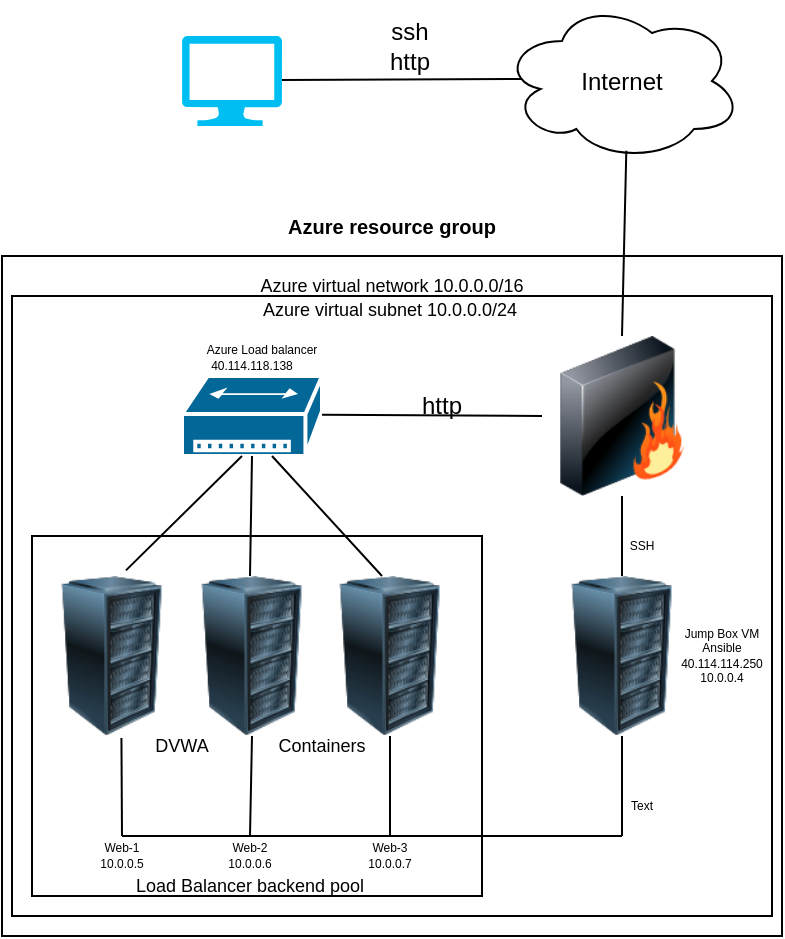 <mxfile version="17.4.6" type="device"><diagram id="6a731a19-8d31-9384-78a2-239565b7b9f0" name="Page-1"><mxGraphModel dx="782" dy="460" grid="1" gridSize="10" guides="1" tooltips="1" connect="1" arrows="1" fold="1" page="1" pageScale="1" pageWidth="827" pageHeight="1169" background="none" math="0" shadow="0"><root><mxCell id="0"/><mxCell id="1" parent="0"/><mxCell id="k8QfAiEhPIadW6p4cn1u-2297" value="" style="rounded=0;whiteSpace=wrap;html=1;fontSize=9;" parent="1" vertex="1"><mxGeometry x="180" y="190" width="390" height="340" as="geometry"/></mxCell><mxCell id="k8QfAiEhPIadW6p4cn1u-2296" value="" style="rounded=0;whiteSpace=wrap;html=1;fontSize=9;" parent="1" vertex="1"><mxGeometry x="185" y="210" width="380" height="310" as="geometry"/></mxCell><mxCell id="k8QfAiEhPIadW6p4cn1u-2294" value="" style="rounded=0;whiteSpace=wrap;html=1;fontSize=9;" parent="1" vertex="1"><mxGeometry x="195" y="330" width="225" height="180" as="geometry"/></mxCell><mxCell id="k8QfAiEhPIadW6p4cn1u-2257" value="" style="verticalLabelPosition=bottom;html=1;verticalAlign=top;align=center;strokeColor=none;fillColor=#00BEF2;shape=mxgraph.azure.computer;pointerEvents=1;" parent="1" vertex="1"><mxGeometry x="270" y="80" width="50" height="45" as="geometry"/></mxCell><mxCell id="k8QfAiEhPIadW6p4cn1u-2258" value="" style="ellipse;shape=cloud;whiteSpace=wrap;html=1;" parent="1" vertex="1"><mxGeometry x="430" y="62.5" width="120" height="80" as="geometry"/></mxCell><mxCell id="k8QfAiEhPIadW6p4cn1u-2259" value="" style="endArrow=none;html=1;rounded=0;" parent="1" edge="1"><mxGeometry width="50" height="50" relative="1" as="geometry"><mxPoint x="320" y="102" as="sourcePoint"/><mxPoint x="440" y="101.5" as="targetPoint"/></mxGeometry></mxCell><mxCell id="k8QfAiEhPIadW6p4cn1u-2260" value="ssh&lt;br&gt;http" style="text;html=1;strokeColor=none;fillColor=none;align=center;verticalAlign=middle;whiteSpace=wrap;rounded=0;" parent="1" vertex="1"><mxGeometry x="354" y="70" width="60" height="30" as="geometry"/></mxCell><mxCell id="k8QfAiEhPIadW6p4cn1u-2262" value="Internet" style="text;html=1;strokeColor=none;fillColor=none;align=center;verticalAlign=middle;whiteSpace=wrap;rounded=0;" parent="1" vertex="1"><mxGeometry x="460" y="87.5" width="60" height="30" as="geometry"/></mxCell><mxCell id="k8QfAiEhPIadW6p4cn1u-2263" value="" style="image;html=1;image=img/lib/clip_art/networking/Firewall_128x128.png" parent="1" vertex="1"><mxGeometry x="450" y="230" width="80" height="80" as="geometry"/></mxCell><mxCell id="k8QfAiEhPIadW6p4cn1u-2264" value="" style="shape=mxgraph.cisco.hubs_and_gateways.small_hub;sketch=0;html=1;pointerEvents=1;dashed=0;fillColor=#036897;strokeColor=#ffffff;strokeWidth=2;verticalLabelPosition=bottom;verticalAlign=top;align=center;outlineConnect=0;" parent="1" vertex="1"><mxGeometry x="270" y="250" width="70" height="40" as="geometry"/></mxCell><mxCell id="k8QfAiEhPIadW6p4cn1u-2265" value="" style="endArrow=none;html=1;rounded=0;entryX=0;entryY=0.5;entryDx=0;entryDy=0;" parent="1" target="k8QfAiEhPIadW6p4cn1u-2263" edge="1"><mxGeometry width="50" height="50" relative="1" as="geometry"><mxPoint x="340" y="269.33" as="sourcePoint"/><mxPoint x="450" y="380" as="targetPoint"/></mxGeometry></mxCell><mxCell id="k8QfAiEhPIadW6p4cn1u-2266" value="http" style="text;html=1;strokeColor=none;fillColor=none;align=center;verticalAlign=middle;whiteSpace=wrap;rounded=0;" parent="1" vertex="1"><mxGeometry x="370" y="250" width="60" height="30" as="geometry"/></mxCell><mxCell id="k8QfAiEhPIadW6p4cn1u-2267" value="&lt;font style=&quot;font-size: 6px&quot;&gt;Azure Load balancer&lt;/font&gt;" style="text;html=1;strokeColor=none;fillColor=none;align=center;verticalAlign=middle;whiteSpace=wrap;rounded=0;" parent="1" vertex="1"><mxGeometry x="280" y="220" width="60" height="30" as="geometry"/></mxCell><mxCell id="k8QfAiEhPIadW6p4cn1u-2268" value="40.114.118.138" style="text;html=1;strokeColor=none;fillColor=none;align=center;verticalAlign=middle;whiteSpace=wrap;rounded=0;fontSize=6;" parent="1" vertex="1"><mxGeometry x="275" y="230" width="60" height="30" as="geometry"/></mxCell><mxCell id="k8QfAiEhPIadW6p4cn1u-2269" value="" style="image;html=1;image=img/lib/clip_art/computers/Server_Rack_128x128.png;fontSize=6;" parent="1" vertex="1"><mxGeometry x="265" y="350" width="80" height="80" as="geometry"/></mxCell><mxCell id="k8QfAiEhPIadW6p4cn1u-2270" value="" style="image;html=1;image=img/lib/clip_art/computers/Server_Rack_128x128.png;fontSize=6;" parent="1" vertex="1"><mxGeometry x="334" y="350" width="80" height="80" as="geometry"/></mxCell><mxCell id="k8QfAiEhPIadW6p4cn1u-2271" value="" style="image;html=1;image=img/lib/clip_art/computers/Server_Rack_128x128.png;fontSize=6;" parent="1" vertex="1"><mxGeometry x="195" y="350" width="80" height="80" as="geometry"/></mxCell><mxCell id="k8QfAiEhPIadW6p4cn1u-2272" value="" style="endArrow=none;html=1;rounded=0;fontSize=6;exitX=0.587;exitY=-0.035;exitDx=0;exitDy=0;exitPerimeter=0;" parent="1" source="k8QfAiEhPIadW6p4cn1u-2271" edge="1"><mxGeometry width="50" height="50" relative="1" as="geometry"><mxPoint x="250" y="340" as="sourcePoint"/><mxPoint x="300" y="290" as="targetPoint"/></mxGeometry></mxCell><mxCell id="k8QfAiEhPIadW6p4cn1u-2273" value="" style="endArrow=none;html=1;rounded=0;fontSize=6;entryX=0.5;entryY=1;entryDx=0;entryDy=0;entryPerimeter=0;" parent="1" target="k8QfAiEhPIadW6p4cn1u-2264" edge="1"><mxGeometry width="50" height="50" relative="1" as="geometry"><mxPoint x="304" y="350" as="sourcePoint"/><mxPoint x="354" y="300" as="targetPoint"/></mxGeometry></mxCell><mxCell id="k8QfAiEhPIadW6p4cn1u-2274" value="" style="endArrow=none;html=1;rounded=0;fontSize=6;" parent="1" edge="1"><mxGeometry width="50" height="50" relative="1" as="geometry"><mxPoint x="370" y="350" as="sourcePoint"/><mxPoint x="315" y="290" as="targetPoint"/></mxGeometry></mxCell><mxCell id="k8QfAiEhPIadW6p4cn1u-2275" value="" style="endArrow=none;html=1;rounded=0;fontSize=6;" parent="1" edge="1"><mxGeometry width="50" height="50" relative="1" as="geometry"><mxPoint x="240" y="480" as="sourcePoint"/><mxPoint x="490" y="480" as="targetPoint"/></mxGeometry></mxCell><mxCell id="k8QfAiEhPIadW6p4cn1u-2276" value="" style="image;html=1;image=img/lib/clip_art/computers/Server_Rack_128x128.png;fontSize=6;" parent="1" vertex="1"><mxGeometry x="450" y="350" width="80" height="80" as="geometry"/></mxCell><mxCell id="k8QfAiEhPIadW6p4cn1u-2277" value="" style="endArrow=none;html=1;rounded=0;fontSize=6;" parent="1" target="k8QfAiEhPIadW6p4cn1u-2276" edge="1"><mxGeometry width="50" height="50" relative="1" as="geometry"><mxPoint x="490" y="480" as="sourcePoint"/><mxPoint x="540" y="430" as="targetPoint"/></mxGeometry></mxCell><mxCell id="k8QfAiEhPIadW6p4cn1u-2278" value="" style="endArrow=none;html=1;rounded=0;fontSize=6;entryX=0.5;entryY=1;entryDx=0;entryDy=0;" parent="1" target="k8QfAiEhPIadW6p4cn1u-2263" edge="1"><mxGeometry width="50" height="50" relative="1" as="geometry"><mxPoint x="490" y="350" as="sourcePoint"/><mxPoint x="540" y="300" as="targetPoint"/></mxGeometry></mxCell><mxCell id="k8QfAiEhPIadW6p4cn1u-2279" value="" style="endArrow=none;html=1;rounded=0;fontSize=6;entryX=0.518;entryY=0.936;entryDx=0;entryDy=0;entryPerimeter=0;exitX=0.5;exitY=0;exitDx=0;exitDy=0;" parent="1" source="k8QfAiEhPIadW6p4cn1u-2263" target="k8QfAiEhPIadW6p4cn1u-2258" edge="1"><mxGeometry width="50" height="50" relative="1" as="geometry"><mxPoint x="480" y="220" as="sourcePoint"/><mxPoint x="540" y="180" as="targetPoint"/></mxGeometry></mxCell><mxCell id="k8QfAiEhPIadW6p4cn1u-2280" value="" style="endArrow=none;html=1;rounded=0;fontSize=6;entryX=0.559;entryY=1.012;entryDx=0;entryDy=0;entryPerimeter=0;" parent="1" target="k8QfAiEhPIadW6p4cn1u-2271" edge="1"><mxGeometry width="50" height="50" relative="1" as="geometry"><mxPoint x="240" y="480" as="sourcePoint"/><mxPoint x="290" y="430" as="targetPoint"/></mxGeometry></mxCell><mxCell id="k8QfAiEhPIadW6p4cn1u-2282" value="Jump Box VM&lt;br&gt;Ansible&lt;br&gt;40.114.114.250&lt;br&gt;10.0.0.4" style="text;html=1;strokeColor=none;fillColor=none;align=center;verticalAlign=middle;whiteSpace=wrap;rounded=0;fontSize=6;" parent="1" vertex="1"><mxGeometry x="510" y="375" width="60" height="30" as="geometry"/></mxCell><mxCell id="k8QfAiEhPIadW6p4cn1u-2283" value="" style="endArrow=none;html=1;rounded=0;fontSize=6;entryX=0.5;entryY=1;entryDx=0;entryDy=0;" parent="1" target="k8QfAiEhPIadW6p4cn1u-2269" edge="1"><mxGeometry width="50" height="50" relative="1" as="geometry"><mxPoint x="304" y="480" as="sourcePoint"/><mxPoint x="354" y="430" as="targetPoint"/></mxGeometry></mxCell><mxCell id="k8QfAiEhPIadW6p4cn1u-2284" value="" style="endArrow=none;html=1;rounded=0;fontSize=6;entryX=0.5;entryY=1;entryDx=0;entryDy=0;" parent="1" target="k8QfAiEhPIadW6p4cn1u-2270" edge="1"><mxGeometry width="50" height="50" relative="1" as="geometry"><mxPoint x="374" y="480" as="sourcePoint"/><mxPoint x="420" y="430" as="targetPoint"/></mxGeometry></mxCell><mxCell id="k8QfAiEhPIadW6p4cn1u-2285" value="Web-2&lt;br&gt;10.0.0.6" style="text;html=1;strokeColor=none;fillColor=none;align=center;verticalAlign=middle;whiteSpace=wrap;rounded=0;fontSize=6;" parent="1" vertex="1"><mxGeometry x="274" y="480" width="60" height="20" as="geometry"/></mxCell><mxCell id="k8QfAiEhPIadW6p4cn1u-2287" value="Web-3&lt;br&gt;10.0.0.7" style="text;html=1;strokeColor=none;fillColor=none;align=center;verticalAlign=middle;whiteSpace=wrap;rounded=0;fontSize=6;" parent="1" vertex="1"><mxGeometry x="344" y="480" width="60" height="20" as="geometry"/></mxCell><mxCell id="k8QfAiEhPIadW6p4cn1u-2288" value="Web-1&lt;br&gt;10.0.0.5" style="text;html=1;strokeColor=none;fillColor=none;align=center;verticalAlign=middle;whiteSpace=wrap;rounded=0;fontSize=6;" parent="1" vertex="1"><mxGeometry x="210" y="480" width="60" height="20" as="geometry"/></mxCell><mxCell id="k8QfAiEhPIadW6p4cn1u-2289" value="SSH" style="text;html=1;strokeColor=none;fillColor=none;align=center;verticalAlign=middle;whiteSpace=wrap;rounded=0;fontSize=6;" parent="1" vertex="1"><mxGeometry x="470" y="320" width="60" height="30" as="geometry"/></mxCell><mxCell id="k8QfAiEhPIadW6p4cn1u-2290" value="Text" style="text;html=1;strokeColor=none;fillColor=none;align=center;verticalAlign=middle;whiteSpace=wrap;rounded=0;fontSize=6;" parent="1" vertex="1"><mxGeometry x="470" y="450" width="60" height="30" as="geometry"/></mxCell><mxCell id="k8QfAiEhPIadW6p4cn1u-2292" value="DVWA" style="text;html=1;strokeColor=none;fillColor=none;align=center;verticalAlign=middle;whiteSpace=wrap;rounded=0;fontSize=9;" parent="1" vertex="1"><mxGeometry x="240" y="420" width="60" height="30" as="geometry"/></mxCell><mxCell id="k8QfAiEhPIadW6p4cn1u-2293" value="Containers" style="text;html=1;strokeColor=none;fillColor=none;align=center;verticalAlign=middle;whiteSpace=wrap;rounded=0;fontSize=9;" parent="1" vertex="1"><mxGeometry x="310" y="420" width="60" height="30" as="geometry"/></mxCell><mxCell id="k8QfAiEhPIadW6p4cn1u-2295" value="Load Balancer backend pool" style="text;html=1;strokeColor=none;fillColor=none;align=center;verticalAlign=middle;whiteSpace=wrap;rounded=0;fontSize=9;" parent="1" vertex="1"><mxGeometry x="236" y="490" width="136" height="30" as="geometry"/></mxCell><mxCell id="k8QfAiEhPIadW6p4cn1u-2298" value="Azure virtual network 10.0.0.0/16" style="text;html=1;strokeColor=none;fillColor=none;align=center;verticalAlign=middle;whiteSpace=wrap;rounded=0;fontSize=9;" parent="1" vertex="1"><mxGeometry x="308" y="190" width="134" height="30" as="geometry"/></mxCell><mxCell id="k8QfAiEhPIadW6p4cn1u-2299" value="Azure virtual subnet 10.0.0.0/24" style="text;html=1;strokeColor=none;fillColor=none;align=center;verticalAlign=middle;whiteSpace=wrap;rounded=0;fontSize=9;" parent="1" vertex="1"><mxGeometry x="307" y="202" width="134" height="30" as="geometry"/></mxCell><mxCell id="k8QfAiEhPIadW6p4cn1u-2300" value="Azure resource group" style="text;html=1;strokeColor=none;fillColor=none;align=center;verticalAlign=middle;whiteSpace=wrap;rounded=0;fontSize=10;fontStyle=1" parent="1" vertex="1"><mxGeometry x="321.25" y="160" width="107.5" height="30" as="geometry"/></mxCell></root></mxGraphModel></diagram></mxfile>